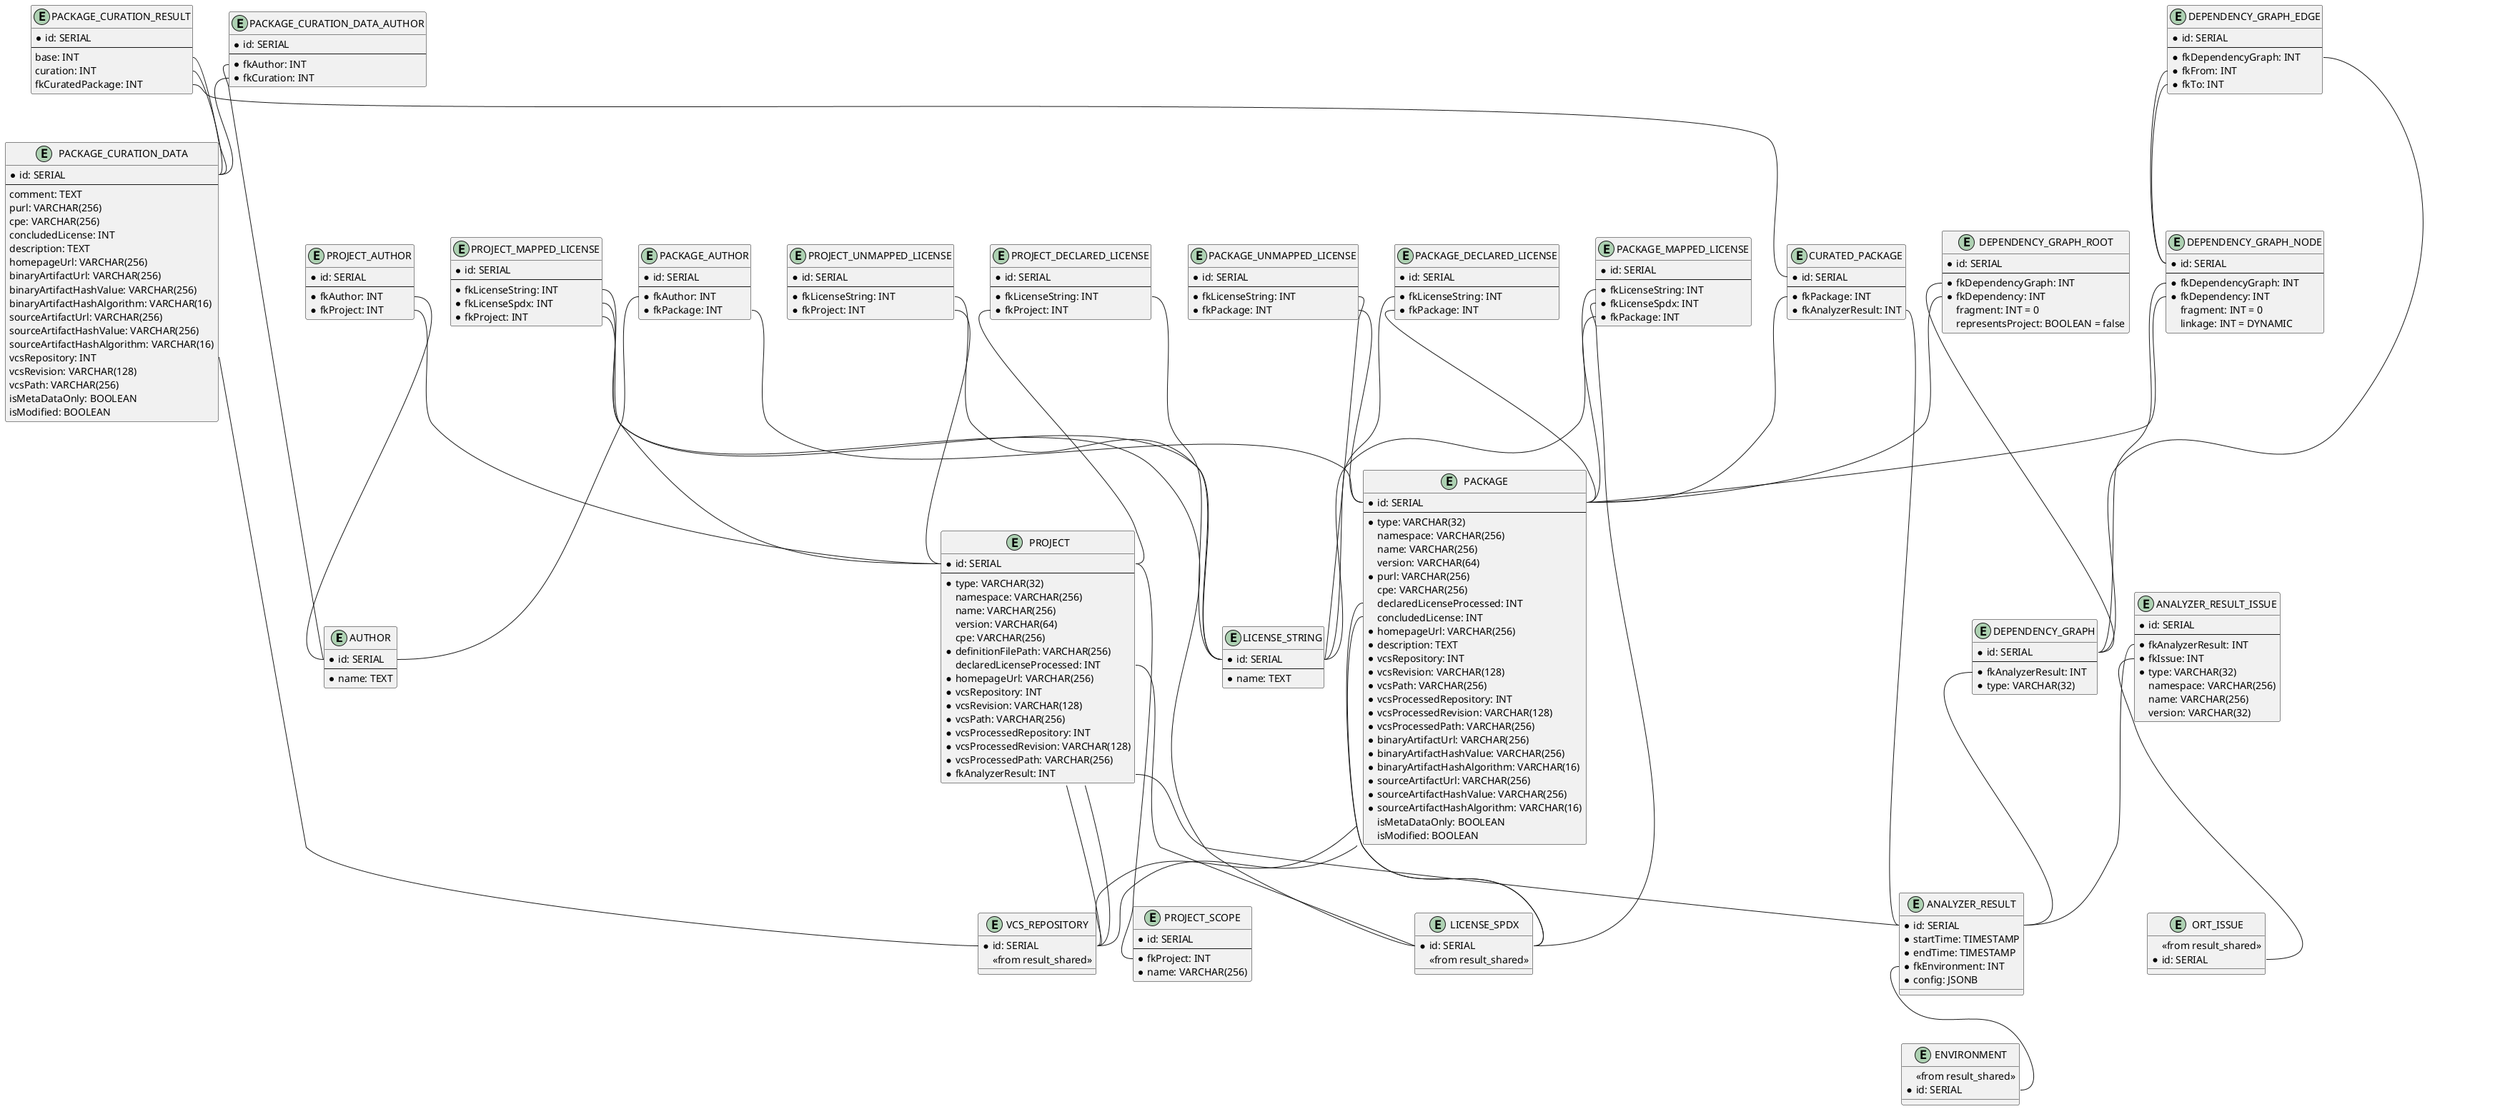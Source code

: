 @startuml
entity AUTHOR {
* id: SERIAL
--
* name: TEXT
}

entity LICENSE_STRING {
* id: SERIAL
--
* name: TEXT
}

entity LICENSE_SPDX {
* id: SERIAL
<<from result_shared>>
}

entity VCS_REPOSITORY {
* id: SERIAL
<<from result_shared>>
}

entity PROJECT_DECLARED_LICENSE {
* id: SERIAL
--
* fkLicenseString: INT
* fkProject: INT
}

entity PROJECT_UNMAPPED_LICENSE {
* id: SERIAL
--
* fkLicenseString: INT
* fkProject: INT
}

entity PROJECT_MAPPED_LICENSE {
* id: SERIAL
--
* fkLicenseString: INT
* fkLicenseSpdx: INT
* fkProject: INT
}

entity PROJECT_AUTHOR {
* id: SERIAL
--
* fkAuthor: INT
* fkProject: INT
}

entity PROJECT_SCOPE {
* id: SERIAL
--
* fkProject: INT
* name: VARCHAR(256)
}

entity PROJECT {
* id: SERIAL
--
* type: VARCHAR(32)
namespace: VARCHAR(256)
name: VARCHAR(256)
version: VARCHAR(64)
cpe: VARCHAR(256)
* definitionFilePath: VARCHAR(256)
declaredLicenseProcessed: INT
* homepageUrl: VARCHAR(256)
* vcsRepository: INT
* vcsRevision: VARCHAR(128)
* vcsPath: VARCHAR(256)
* vcsProcessedRepository: INT
* vcsProcessedRevision: VARCHAR(128)
* vcsProcessedPath: VARCHAR(256)
* fkAnalyzerResult: INT
}

entity PACKAGE_DECLARED_LICENSE {
* id: SERIAL
--
* fkLicenseString: INT
* fkPackage: INT
}

entity PACKAGE_UNMAPPED_LICENSE {
* id: SERIAL
--
* fkLicenseString: INT
* fkPackage: INT
}

entity PACKAGE_MAPPED_LICENSE {
* id: SERIAL
--
* fkLicenseString: INT
* fkLicenseSpdx: INT
* fkPackage: INT
}

entity PACKAGE_AUTHOR {
* id: SERIAL
--
* fkAuthor: INT
* fkPackage: INT
}

entity PACKAGE {
* id: SERIAL
--
* type: VARCHAR(32)
namespace: VARCHAR(256)
name: VARCHAR(256)
version: VARCHAR(64)
* purl: VARCHAR(256)
cpe: VARCHAR(256)
declaredLicenseProcessed: INT
concludedLicense: INT
* homepageUrl: VARCHAR(256)
* description: TEXT
* vcsRepository: INT
* vcsRevision: VARCHAR(128)
* vcsPath: VARCHAR(256)
* vcsProcessedRepository: INT
* vcsProcessedRevision: VARCHAR(128)
* vcsProcessedPath: VARCHAR(256)
* binaryArtifactUrl: VARCHAR(256)
* binaryArtifactHashValue: VARCHAR(256)
* binaryArtifactHashAlgorithm: VARCHAR(16)
* sourceArtifactUrl: VARCHAR(256)
* sourceArtifactHashValue: VARCHAR(256)
* sourceArtifactHashAlgorithm: VARCHAR(16)
isMetaDataOnly: BOOLEAN
isModified: BOOLEAN
}

entity ENVIRONMENT {
<<from result_shared>>
* id: SERIAL
}

entity PACKAGE_CURATION_DATA_AUTHOR {
* id: SERIAL
--
* fkAuthor: INT
* fkCuration: INT
}

entity PACKAGE_CURATION_DATA {
* id: SERIAL
--
comment: TEXT
purl: VARCHAR(256)
cpe: VARCHAR(256)
concludedLicense: INT
description: TEXT
homepageUrl: VARCHAR(256)
binaryArtifactUrl: VARCHAR(256)
binaryArtifactHashValue: VARCHAR(256)
binaryArtifactHashAlgorithm: VARCHAR(16)
sourceArtifactUrl: VARCHAR(256)
sourceArtifactHashValue: VARCHAR(256)
sourceArtifactHashAlgorithm: VARCHAR(16)
vcsRepository: INT
vcsRevision: VARCHAR(128)
vcsPath: VARCHAR(256)
isMetaDataOnly: BOOLEAN
isModified: BOOLEAN
}

entity PACKAGE_CURATION_RESULT {
* id: SERIAL
--
base: INT
curation: INT
fkCuratedPackage: INT
}

entity CURATED_PACKAGE {
* id: SERIAL
--
* fkPackage: INT
* fkAnalyzerResult: INT
}

entity ORT_ISSUE {
<<from result_shared>>
*id: SERIAL
}

entity DEPENDENCY_GRAPH_ROOT {
* id: SERIAL
--
* fkDependencyGraph: INT
* fkDependency: INT
fragment: INT = 0
representsProject: BOOLEAN = false
}

entity DEPENDENCY_GRAPH_NODE {
* id: SERIAL
--
* fkDependencyGraph: INT
* fkDependency: INT
fragment: INT = 0
linkage: INT = DYNAMIC
}

entity DEPENDENCY_GRAPH_EDGE {
* id: SERIAL
--
* fkDependencyGraph: INT
* fkFrom: INT
* fkTo: INT
}

entity DEPENDENCY_GRAPH {
* id: SERIAL
--
* fkAnalyzerResult: INT
* type: VARCHAR(32)
}

entity ANALYZER_RESULT_ISSUE {
* id: SERIAL
--
* fkAnalyzerResult: INT
* fkIssue: INT
*type: VARCHAR(32)
namespace: VARCHAR(256)
name: VARCHAR(256)
version: VARCHAR(32)
}

entity ANALYZER_RESULT {
* id: SERIAL
* startTime: TIMESTAMP
* endTime: TIMESTAMP
* fkEnvironment: INT
* config: JSONB
}

PROJECT_DECLARED_LICENSE::fkLicenseString -- LICENSE_STRING::id
PROJECT_DECLARED_LICENSE::fkProject -- PROJECT::id

PROJECT_UNMAPPED_LICENSE::fkLicenseString -- LICENSE_STRING::id
PROJECT_UNMAPPED_LICENSE::fkProject -- PROJECT::id

PROJECT_MAPPED_LICENSE::fkLicenseString -- LICENSE_STRING::id
PROJECT_MAPPED_LICENSE::fkLicenseSpdx -- LICENSE_SPDX::id
PROJECT_MAPPED_LICENSE::fkProject -- PROJECT::id

PROJECT_AUTHOR::fkAuthor -- AUTHOR::id
PROJECT_AUTHOR::fkProject -- PROJECT::id

PROJECT::declaredLicenseProcessed -- LICENSE_SPDX::id
PROJECT::vcsUrl -- VCS_REPOSITORY::id
PROJECT::vcsProcessedUrl -- VCS_REPOSITORY::id
PROJECT::id -- PROJECT_SCOPE::fkProject
PROJECT::fkAnalyzerResult -- ANALYZER_RESULT::id

PACKAGE_DECLARED_LICENSE::fkLicenseString -- LICENSE_STRING::id
PACKAGE_DECLARED_LICENSE::fkPackage -- PACKAGE::id

PACKAGE_UNMAPPED_LICENSE::fkLicenseString -- LICENSE_STRING::id
PACKAGE_UNMAPPED_LICENSE::fkPackage -- PACKAGE::id

PACKAGE_MAPPED_LICENSE::fkLicenseString -- LICENSE_STRING::id
PACKAGE_MAPPED_LICENSE::fkLicenseSpdx -- LICENSE_SPDX::id
PACKAGE_MAPPED_LICENSE::fkPackage -- PACKAGE::id

PACKAGE_AUTHOR::fkAuthor -- AUTHOR::id
PACKAGE_AUTHOR::fkPackage -- PACKAGE::id

PACKAGE::declaredLicenseProcessed -- LICENSE_SPDX::id
PACKAGE::concludedLicense -- LICENSE_SPDX::id
PACKAGE::vcsUrl -- VCS_REPOSITORY::id
PACKAGE::vcsProcessedUrl -- VCS_REPOSITORY::id

PACKAGE_CURATION_DATA_AUTHOR::fkAuthor -- AUTHOR::id
PACKAGE_CURATION_DATA_AUTHOR::fkCuration -- PACKAGE_CURATION_DATA::id

PACKAGE_CURATION_DATA::vcsRepository -- VCS_REPOSITORY::id

PACKAGE_CURATION_RESULT::base -- PACKAGE_CURATION_DATA::id
PACKAGE_CURATION_RESULT::curation -- PACKAGE_CURATION_DATA::id
PACKAGE_CURATION_RESULT::fkCuratedPackage -- CURATED_PACKAGE::id

CURATED_PACKAGE::fkPackage -- PACKAGE::id
CURATED_PACKAGE::fkAnalyzerResult -- ANALYZER_RESULT::id

ANALYZER_RESULT_ISSUE::fkIssue -- ORT_ISSUE::id
ANALYZER_RESULT_ISSUE::fkAnalyzerResult -- ANALYZER_RESULT::id

ANALYZER_RESULT::fkEnvironment -- ENVIRONMENT::id

DEPENDENCY_GRAPH::fkAnalyzerResult -- ANALYZER_RESULT::id

DEPENDENCY_GRAPH_ROOT::fkDependencyGraph -- DEPENDENCY_GRAPH::id
DEPENDENCY_GRAPH_ROOT::fkDependency -- PACKAGE::id

DEPENDENCY_GRAPH_NODE::fkDependencyGraph -- DEPENDENCY_GRAPH::id
DEPENDENCY_GRAPH_NODE::fkDependency -- PACKAGE::id

DEPENDENCY_GRAPH_EDGE::fkDependencyGraph -- DEPENDENCY_GRAPH::id
DEPENDENCY_GRAPH_EDGE::fkFrom -- DEPENDENCY_GRAPH_NODE::id
DEPENDENCY_GRAPH_EDGE::fkTo -- DEPENDENCY_GRAPH_NODE::id

@enduml
